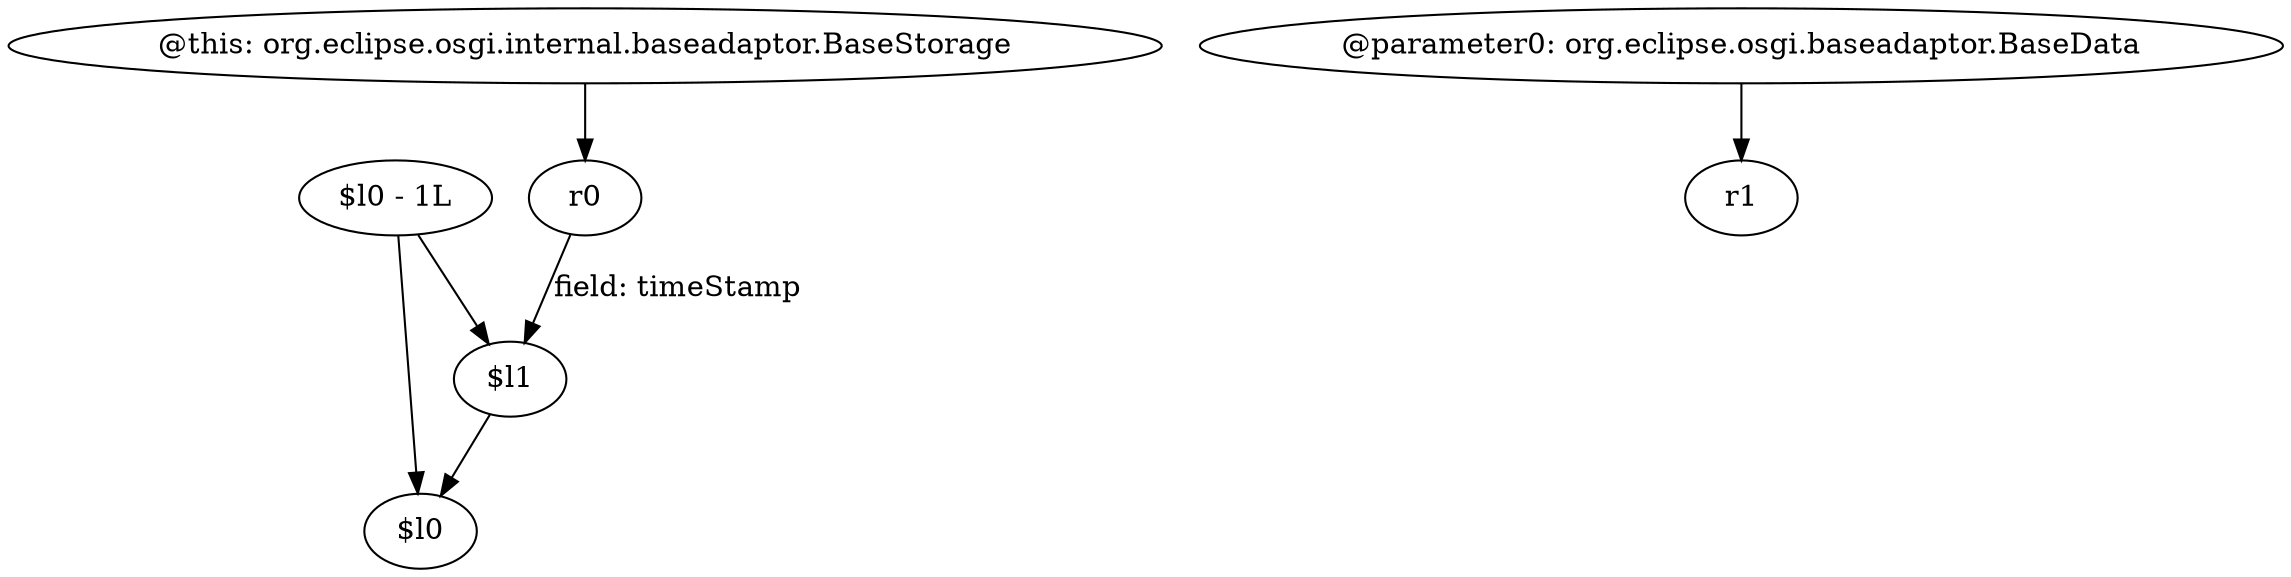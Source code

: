digraph g {
0[label="$l1"]
1[label="$l0"]
0->1[label=""]
2[label="$l0 - 1L"]
2->0[label=""]
3[label="r0"]
3->0[label="field: timeStamp"]
4[label="@parameter0: org.eclipse.osgi.baseadaptor.BaseData"]
5[label="r1"]
4->5[label=""]
2->1[label=""]
6[label="@this: org.eclipse.osgi.internal.baseadaptor.BaseStorage"]
6->3[label=""]
}